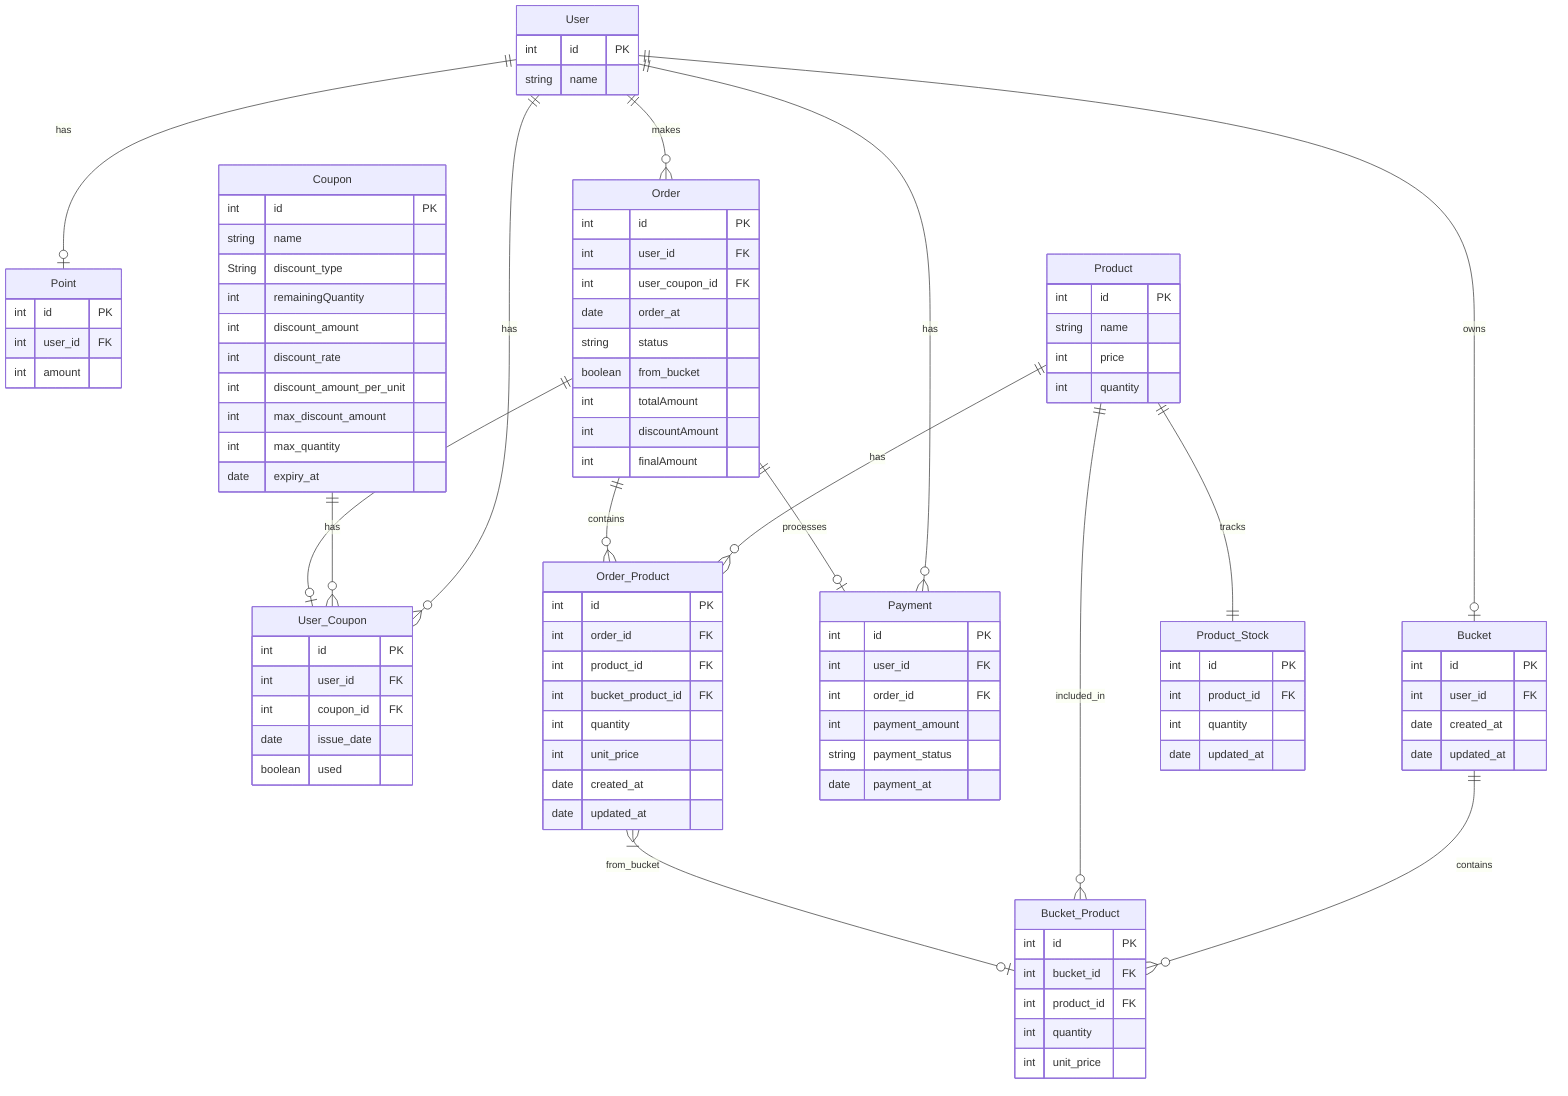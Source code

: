 erDiagram
    User ||--o| Point : has
    User ||--o{ User_Coupon : has
    User ||--o{ Order : makes
    User ||--o| Bucket : owns
    User ||--o{ Payment : has
    Bucket ||--o{ Bucket_Product : contains
    Coupon ||--o{ User_Coupon : has
    Product ||--o{ Bucket_Product : included_in
    Product ||--o{ Order_Product : has
    Product ||--|| Product_Stock : tracks
    Order ||--o{ Order_Product : contains
    Order ||--|o Payment : processes
    Order ||--o| User_Coupon : applies
    Order_Product }|--o| Bucket_Product : from_bucket

    User {
        int id PK
        string name
    }
    Point {
        int id PK
        int user_id FK
        int amount
    }
    User_Coupon {
        int id PK
        int user_id FK
        int coupon_id FK
        date issue_date
        boolean used
    }
    Coupon {
        int id PK
        string name
        String discount_type
        int remainingQuantity
        int discount_amount
        int discount_rate
        int discount_amount_per_unit
        int max_discount_amount
        int max_quantity
        date expiry_at
    }
    Order {
        int id PK
        int user_id FK
        int user_coupon_id FK
        date order_at
        string status
        boolean from_bucket
        int totalAmount
        int discountAmount
        int finalAmount
    }
    Order_Product {
        int id PK
        int order_id FK
        int product_id FK
        int bucket_product_id FK
        int quantity
        int unit_price
        date created_at
        date updated_at
    }
    Product {
        int id PK
        string name
        int price
        int quantity
    }
    Product_Stock {
        int id PK
        int product_id FK
        int quantity
        date updated_at
    }
    Payment {
        int id PK
        int user_id FK
        int order_id FK
        int payment_amount
        string payment_status
        date payment_at
    }
    Bucket {
        int id PK
        int user_id FK
        date created_at
        date updated_at
    }
    Bucket_Product {
        int id PK
        int bucket_id FK
        int product_id FK
        int quantity
        int unit_price
    }